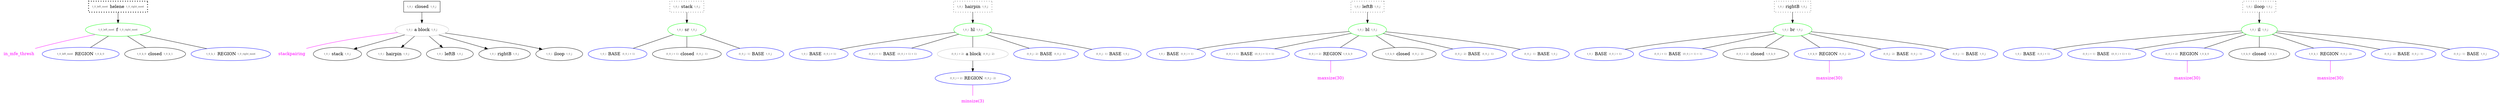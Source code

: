 digraph fold {
node_1 [ label=<<table border='0'><tr><td><font point-size='8' color='#555555'>t_0_left_most</font></td><td>helene</td><td><font point-size='8' color='#555555'>t_0_right_most</font></td></tr></table>>, color="black", shape="box", penwidth=3, style="dotted" ];
node_2 [ label=<<table border='0'><tr><td><font point-size='8' color='#555555'>t_0_left_most</font></td><td>f</td><td><font point-size='8' color='#555555'>t_0_right_most</font></td></tr></table>>, color="green" ];
node_3 [ label="in_mfe_thresh" , fontcolor="magenta" , shape=none ];
node_2 -> node_3 [ arrowhead=none, color="magenta" ];
node_4 [ label=<<table border='0'><tr><td><font point-size='8' color='#555555'>t_0_left_most</font></td><td>REGION</td><td><font point-size='8' color='#555555'>t_0_k_0</font></td></tr></table>>, color="blue" ];
node_2 -> node_4 [ arrowhead=none ];
node_5 [ label=<<table border='0'><tr><td><font point-size='8' color='#555555'>t_0_k_0</font></td><td>closed</td><td><font point-size='8' color='#555555'>t_0_k_1</font></td></tr></table>>, color="black" ];
node_2 -> node_5 [ arrowhead=none ];
node_6 [ label=<<table border='0'><tr><td><font point-size='8' color='#555555'>t_0_k_1</font></td><td>REGION</td><td><font point-size='8' color='#555555'>t_0_right_most</font></td></tr></table>>, color="blue" ];
node_2 -> node_6 [ arrowhead=none ];
node_1 -> node_2;
node_7 [ label=<<table border='0'><tr><td><font point-size='8' color='#555555'>t_0_i</font></td><td>closed</td><td><font point-size='8' color='#555555'>t_0_j</font></td></tr></table>>, color="black", shape="box" ];
node_8 [ label=<<table border='0'><tr><td><font point-size='8' color='#555555'>t_0_i</font></td><td>a block</td><td><font point-size='8' color='#555555'>t_0_j</font></td></tr></table>>, color="gray" ];
node_9 [ label="stackpairing" , fontcolor="magenta" , shape=none ];
node_8 -> node_9 [ arrowhead=none, color="magenta" ];
node_10 [ label=<<table border='0'><tr><td><font point-size='8' color='#555555'>t_0_i</font></td><td>stack</td><td><font point-size='8' color='#555555'>t_0_j</font></td></tr></table>>, color="black" ];
node_8 -> node_10 [ ];
node_11 [ label=<<table border='0'><tr><td><font point-size='8' color='#555555'>t_0_i</font></td><td>hairpin</td><td><font point-size='8' color='#555555'>t_0_j</font></td></tr></table>>, color="black" ];
node_8 -> node_11 [ ];
node_12 [ label=<<table border='0'><tr><td><font point-size='8' color='#555555'>t_0_i</font></td><td>leftB</td><td><font point-size='8' color='#555555'>t_0_j</font></td></tr></table>>, color="black" ];
node_8 -> node_12 [ ];
node_13 [ label=<<table border='0'><tr><td><font point-size='8' color='#555555'>t_0_i</font></td><td>rightB</td><td><font point-size='8' color='#555555'>t_0_j</font></td></tr></table>>, color="black" ];
node_8 -> node_13 [ ];
node_14 [ label=<<table border='0'><tr><td><font point-size='8' color='#555555'>t_0_i</font></td><td>iloop</td><td><font point-size='8' color='#555555'>t_0_j</font></td></tr></table>>, color="black" ];
node_8 -> node_14 [ ];
node_7 -> node_8;
node_15 [ label=<<table border='0'><tr><td><font point-size='8' color='#555555'>t_0_i</font></td><td>stack</td><td><font point-size='8' color='#555555'>t_0_j</font></td></tr></table>>, color="black", shape="box", style="dotted" ];
node_16 [ label=<<table border='0'><tr><td><font point-size='8' color='#555555'>t_0_i</font></td><td>sr</td><td><font point-size='8' color='#555555'>t_0_j</font></td></tr></table>>, color="green" ];
node_17 [ label=<<table border='0'><tr><td><font point-size='8' color='#555555'>t_0_i</font></td><td>BASE</td><td><font point-size='8' color='#555555'>(t_0_i + 1)</font></td></tr></table>>, color="blue" ];
node_16 -> node_17 [ arrowhead=none ];
node_18 [ label=<<table border='0'><tr><td><font point-size='8' color='#555555'>(t_0_i + 1)</font></td><td>closed</td><td><font point-size='8' color='#555555'>(t_0_j - 1)</font></td></tr></table>>, color="black" ];
node_16 -> node_18 [ arrowhead=none ];
node_19 [ label=<<table border='0'><tr><td><font point-size='8' color='#555555'>(t_0_j - 1)</font></td><td>BASE</td><td><font point-size='8' color='#555555'>t_0_j</font></td></tr></table>>, color="blue" ];
node_16 -> node_19 [ arrowhead=none ];
node_15 -> node_16;
node_20 [ label=<<table border='0'><tr><td><font point-size='8' color='#555555'>t_0_i</font></td><td>hairpin</td><td><font point-size='8' color='#555555'>t_0_j</font></td></tr></table>>, color="black", shape="box", style="dotted" ];
node_21 [ label=<<table border='0'><tr><td><font point-size='8' color='#555555'>t_0_i</font></td><td>hl</td><td><font point-size='8' color='#555555'>t_0_j</font></td></tr></table>>, color="green" ];
node_22 [ label=<<table border='0'><tr><td><font point-size='8' color='#555555'>t_0_i</font></td><td>BASE</td><td><font point-size='8' color='#555555'>(t_0_i + 1)</font></td></tr></table>>, color="blue" ];
node_21 -> node_22 [ arrowhead=none ];
node_23 [ label=<<table border='0'><tr><td><font point-size='8' color='#555555'>(t_0_i + 1)</font></td><td>BASE</td><td><font point-size='8' color='#555555'>((t_0_i + 1) + 1)</font></td></tr></table>>, color="blue" ];
node_21 -> node_23 [ arrowhead=none ];
node_24 [ label=<<table border='0'><tr><td><font point-size='8' color='#555555'>(t_0_i + 2)</font></td><td>a block</td><td><font point-size='8' color='#555555'>(t_0_j - 2)</font></td></tr></table>>, color="gray" ];
node_25 [ label=<<table border='0'><tr><td><font point-size='8' color='#555555'>(t_0_i + 2)</font></td><td>REGION</td><td><font point-size='8' color='#555555'>(t_0_j - 2)</font></td></tr></table>>, color="blue" ];
node_26 [ label="minsize(3)" , fontcolor="magenta" , shape=none ];
node_25 -> node_26 [ arrowhead=none, color="magenta" ];
node_24 -> node_25 [ ];
node_21 -> node_24 [ arrowhead=none ];
node_27 [ label=<<table border='0'><tr><td><font point-size='8' color='#555555'>(t_0_j - 2)</font></td><td>BASE</td><td><font point-size='8' color='#555555'>(t_0_j - 1)</font></td></tr></table>>, color="blue" ];
node_21 -> node_27 [ arrowhead=none ];
node_28 [ label=<<table border='0'><tr><td><font point-size='8' color='#555555'>(t_0_j - 1)</font></td><td>BASE</td><td><font point-size='8' color='#555555'>t_0_j</font></td></tr></table>>, color="blue" ];
node_21 -> node_28 [ arrowhead=none ];
node_20 -> node_21;
node_29 [ label=<<table border='0'><tr><td><font point-size='8' color='#555555'>t_0_i</font></td><td>leftB</td><td><font point-size='8' color='#555555'>t_0_j</font></td></tr></table>>, color="black", shape="box", style="dotted" ];
node_30 [ label=<<table border='0'><tr><td><font point-size='8' color='#555555'>t_0_i</font></td><td>bl</td><td><font point-size='8' color='#555555'>t_0_j</font></td></tr></table>>, color="green" ];
node_31 [ label=<<table border='0'><tr><td><font point-size='8' color='#555555'>t_0_i</font></td><td>BASE</td><td><font point-size='8' color='#555555'>(t_0_i + 1)</font></td></tr></table>>, color="blue" ];
node_30 -> node_31 [ arrowhead=none ];
node_32 [ label=<<table border='0'><tr><td><font point-size='8' color='#555555'>(t_0_i + 1)</font></td><td>BASE</td><td><font point-size='8' color='#555555'>((t_0_i + 1) + 1)</font></td></tr></table>>, color="blue" ];
node_30 -> node_32 [ arrowhead=none ];
node_33 [ label=<<table border='0'><tr><td><font point-size='8' color='#555555'>(t_0_i + 2)</font></td><td>REGION</td><td><font point-size='8' color='#555555'>t_0_k_0</font></td></tr></table>>, color="blue" ];
node_34 [ label="maxsize(30)" , fontcolor="magenta" , shape=none ];
node_33 -> node_34 [ arrowhead=none, color="magenta" ];
node_30 -> node_33 [ arrowhead=none ];
node_35 [ label=<<table border='0'><tr><td><font point-size='8' color='#555555'>t_0_k_0</font></td><td>closed</td><td><font point-size='8' color='#555555'>(t_0_j - 2)</font></td></tr></table>>, color="black" ];
node_30 -> node_35 [ arrowhead=none ];
node_36 [ label=<<table border='0'><tr><td><font point-size='8' color='#555555'>(t_0_j - 2)</font></td><td>BASE</td><td><font point-size='8' color='#555555'>(t_0_j - 1)</font></td></tr></table>>, color="blue" ];
node_30 -> node_36 [ arrowhead=none ];
node_37 [ label=<<table border='0'><tr><td><font point-size='8' color='#555555'>(t_0_j - 1)</font></td><td>BASE</td><td><font point-size='8' color='#555555'>t_0_j</font></td></tr></table>>, color="blue" ];
node_30 -> node_37 [ arrowhead=none ];
node_29 -> node_30;
node_38 [ label=<<table border='0'><tr><td><font point-size='8' color='#555555'>t_0_i</font></td><td>rightB</td><td><font point-size='8' color='#555555'>t_0_j</font></td></tr></table>>, color="black", shape="box", style="dotted" ];
node_39 [ label=<<table border='0'><tr><td><font point-size='8' color='#555555'>t_0_i</font></td><td>br</td><td><font point-size='8' color='#555555'>t_0_j</font></td></tr></table>>, color="green" ];
node_40 [ label=<<table border='0'><tr><td><font point-size='8' color='#555555'>t_0_i</font></td><td>BASE</td><td><font point-size='8' color='#555555'>(t_0_i + 1)</font></td></tr></table>>, color="blue" ];
node_39 -> node_40 [ arrowhead=none ];
node_41 [ label=<<table border='0'><tr><td><font point-size='8' color='#555555'>(t_0_i + 1)</font></td><td>BASE</td><td><font point-size='8' color='#555555'>((t_0_i + 1) + 1)</font></td></tr></table>>, color="blue" ];
node_39 -> node_41 [ arrowhead=none ];
node_42 [ label=<<table border='0'><tr><td><font point-size='8' color='#555555'>(t_0_i + 2)</font></td><td>closed</td><td><font point-size='8' color='#555555'>t_0_k_0</font></td></tr></table>>, color="black" ];
node_39 -> node_42 [ arrowhead=none ];
node_43 [ label=<<table border='0'><tr><td><font point-size='8' color='#555555'>t_0_k_0</font></td><td>REGION</td><td><font point-size='8' color='#555555'>(t_0_j - 2)</font></td></tr></table>>, color="blue" ];
node_44 [ label="maxsize(30)" , fontcolor="magenta" , shape=none ];
node_43 -> node_44 [ arrowhead=none, color="magenta" ];
node_39 -> node_43 [ arrowhead=none ];
node_45 [ label=<<table border='0'><tr><td><font point-size='8' color='#555555'>(t_0_j - 2)</font></td><td>BASE</td><td><font point-size='8' color='#555555'>(t_0_j - 1)</font></td></tr></table>>, color="blue" ];
node_39 -> node_45 [ arrowhead=none ];
node_46 [ label=<<table border='0'><tr><td><font point-size='8' color='#555555'>(t_0_j - 1)</font></td><td>BASE</td><td><font point-size='8' color='#555555'>t_0_j</font></td></tr></table>>, color="blue" ];
node_39 -> node_46 [ arrowhead=none ];
node_38 -> node_39;
node_47 [ label=<<table border='0'><tr><td><font point-size='8' color='#555555'>t_0_i</font></td><td>iloop</td><td><font point-size='8' color='#555555'>t_0_j</font></td></tr></table>>, color="black", shape="box", style="dotted" ];
node_48 [ label=<<table border='0'><tr><td><font point-size='8' color='#555555'>t_0_i</font></td><td>il</td><td><font point-size='8' color='#555555'>t_0_j</font></td></tr></table>>, color="green" ];
node_49 [ label=<<table border='0'><tr><td><font point-size='8' color='#555555'>t_0_i</font></td><td>BASE</td><td><font point-size='8' color='#555555'>(t_0_i + 1)</font></td></tr></table>>, color="blue" ];
node_48 -> node_49 [ arrowhead=none ];
node_50 [ label=<<table border='0'><tr><td><font point-size='8' color='#555555'>(t_0_i + 1)</font></td><td>BASE</td><td><font point-size='8' color='#555555'>((t_0_i + 1) + 1)</font></td></tr></table>>, color="blue" ];
node_48 -> node_50 [ arrowhead=none ];
node_51 [ label=<<table border='0'><tr><td><font point-size='8' color='#555555'>(t_0_i + 2)</font></td><td>REGION</td><td><font point-size='8' color='#555555'>t_0_k_0</font></td></tr></table>>, color="blue" ];
node_52 [ label="maxsize(30)" , fontcolor="magenta" , shape=none ];
node_51 -> node_52 [ arrowhead=none, color="magenta" ];
node_48 -> node_51 [ arrowhead=none ];
node_53 [ label=<<table border='0'><tr><td><font point-size='8' color='#555555'>t_0_k_0</font></td><td>closed</td><td><font point-size='8' color='#555555'>t_0_k_1</font></td></tr></table>>, color="black" ];
node_48 -> node_53 [ arrowhead=none ];
node_54 [ label=<<table border='0'><tr><td><font point-size='8' color='#555555'>t_0_k_1</font></td><td>REGION</td><td><font point-size='8' color='#555555'>(t_0_j - 2)</font></td></tr></table>>, color="blue" ];
node_55 [ label="maxsize(30)" , fontcolor="magenta" , shape=none ];
node_54 -> node_55 [ arrowhead=none, color="magenta" ];
node_48 -> node_54 [ arrowhead=none ];
node_56 [ label=<<table border='0'><tr><td><font point-size='8' color='#555555'>(t_0_j - 2)</font></td><td>BASE</td><td><font point-size='8' color='#555555'>(t_0_j - 1)</font></td></tr></table>>, color="blue" ];
node_48 -> node_56 [ arrowhead=none ];
node_57 [ label=<<table border='0'><tr><td><font point-size='8' color='#555555'>(t_0_j - 1)</font></td><td>BASE</td><td><font point-size='8' color='#555555'>t_0_j</font></td></tr></table>>, color="blue" ];
node_48 -> node_57 [ arrowhead=none ];
node_47 -> node_48;
}

